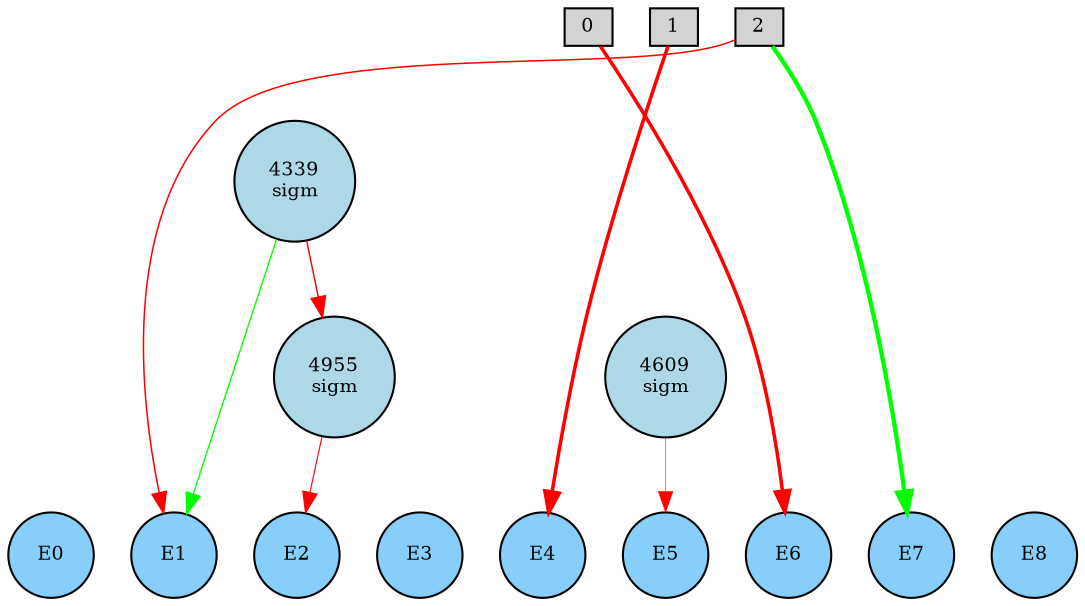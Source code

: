 digraph {
	node [fontsize=9 height=0.2 shape=circle width=0.2]
	subgraph inputs {
		node [shape=box style=filled]
		rank=source
		0 [fillcolor=lightgray]
		1 [fillcolor=lightgray]
		0 -> 1 [style=invis]
		2 [fillcolor=lightgray]
		1 -> 2 [style=invis]
	}
	subgraph outputs {
		node [style=filled]
		rank=sink
		E0 [fillcolor=lightskyblue fontsize=9 height=0.2 shape=circle width=0.2]
		E1 [fillcolor=lightskyblue fontsize=9 height=0.2 shape=circle width=0.2]
		E0 -> E1 [style=invis]
		E2 [fillcolor=lightskyblue fontsize=9 height=0.2 shape=circle width=0.2]
		E1 -> E2 [style=invis]
		E3 [fillcolor=lightskyblue fontsize=9 height=0.2 shape=circle width=0.2]
		E2 -> E3 [style=invis]
		E4 [fillcolor=lightskyblue fontsize=9 height=0.2 shape=circle width=0.2]
		E3 -> E4 [style=invis]
		E5 [fillcolor=lightskyblue fontsize=9 height=0.2 shape=circle width=0.2]
		E4 -> E5 [style=invis]
		E6 [fillcolor=lightskyblue fontsize=9 height=0.2 shape=circle width=0.2]
		E5 -> E6 [style=invis]
		E7 [fillcolor=lightskyblue fontsize=9 height=0.2 shape=circle width=0.2]
		E6 -> E7 [style=invis]
		E8 [fillcolor=lightskyblue fontsize=9 height=0.2 shape=circle width=0.2]
		E7 -> E8 [style=invis]
	}
	4609 [label="4609
sigm" fillcolor=lightblue style=filled]
	4955 [label="4955
sigm" fillcolor=lightblue style=filled]
	4339 [label="4339
sigm" fillcolor=lightblue style=filled]
	1 -> E4 [color=red penwidth=1.7095128536756488 style=solid]
	2 -> E7 [color=green penwidth=2.0876253826408666 style=solid]
	0 -> E6 [color=red penwidth=1.6964179214900925 style=solid]
	2 -> E1 [color=red penwidth=0.7272820126773313 style=solid]
	4609 -> E5 [color=red penwidth=0.2581552424096458 style=solid]
	4339 -> E1 [color=green penwidth=0.6391892871639332 style=solid]
	4955 -> E2 [color=red penwidth=0.5399666512183249 style=solid]
	4339 -> 4955 [color=red penwidth=0.6897434128589711 style=solid]
}
